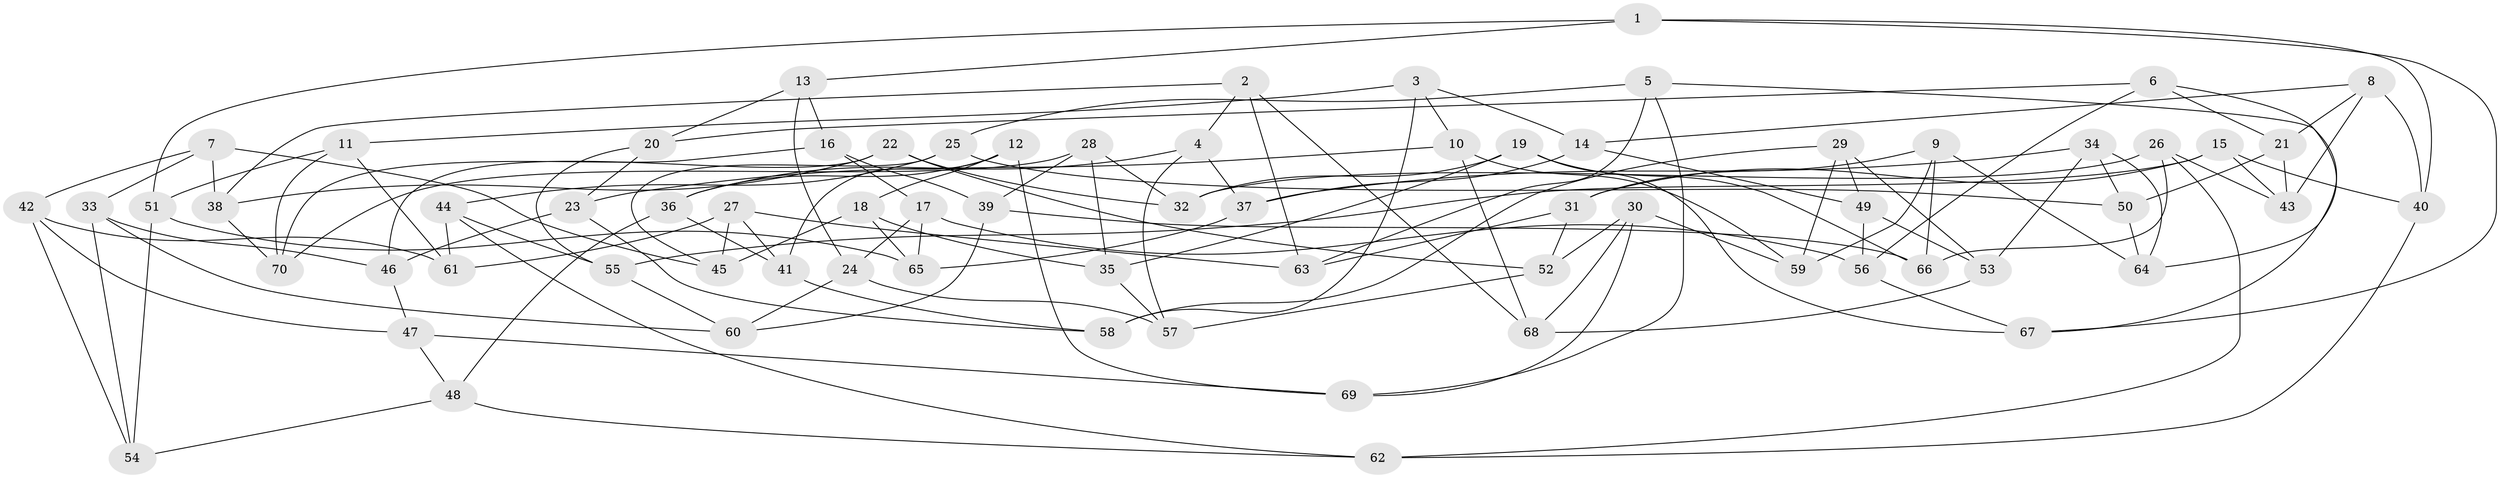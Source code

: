 // coarse degree distribution, {6: 0.23809523809523808, 7: 0.14285714285714285, 9: 0.14285714285714285, 11: 0.047619047619047616, 8: 0.09523809523809523, 10: 0.047619047619047616, 5: 0.14285714285714285, 4: 0.14285714285714285}
// Generated by graph-tools (version 1.1) at 2025/20/03/04/25 18:20:29]
// undirected, 70 vertices, 140 edges
graph export_dot {
graph [start="1"]
  node [color=gray90,style=filled];
  1;
  2;
  3;
  4;
  5;
  6;
  7;
  8;
  9;
  10;
  11;
  12;
  13;
  14;
  15;
  16;
  17;
  18;
  19;
  20;
  21;
  22;
  23;
  24;
  25;
  26;
  27;
  28;
  29;
  30;
  31;
  32;
  33;
  34;
  35;
  36;
  37;
  38;
  39;
  40;
  41;
  42;
  43;
  44;
  45;
  46;
  47;
  48;
  49;
  50;
  51;
  52;
  53;
  54;
  55;
  56;
  57;
  58;
  59;
  60;
  61;
  62;
  63;
  64;
  65;
  66;
  67;
  68;
  69;
  70;
  1 -- 13;
  1 -- 51;
  1 -- 40;
  1 -- 67;
  2 -- 63;
  2 -- 38;
  2 -- 68;
  2 -- 4;
  3 -- 14;
  3 -- 10;
  3 -- 11;
  3 -- 58;
  4 -- 57;
  4 -- 37;
  4 -- 36;
  5 -- 25;
  5 -- 69;
  5 -- 67;
  5 -- 63;
  6 -- 64;
  6 -- 21;
  6 -- 20;
  6 -- 56;
  7 -- 33;
  7 -- 42;
  7 -- 45;
  7 -- 38;
  8 -- 14;
  8 -- 43;
  8 -- 40;
  8 -- 21;
  9 -- 64;
  9 -- 59;
  9 -- 31;
  9 -- 66;
  10 -- 68;
  10 -- 23;
  10 -- 59;
  11 -- 61;
  11 -- 70;
  11 -- 51;
  12 -- 18;
  12 -- 69;
  12 -- 41;
  12 -- 36;
  13 -- 24;
  13 -- 16;
  13 -- 20;
  14 -- 49;
  14 -- 37;
  15 -- 43;
  15 -- 40;
  15 -- 31;
  15 -- 55;
  16 -- 17;
  16 -- 70;
  16 -- 39;
  17 -- 65;
  17 -- 56;
  17 -- 24;
  18 -- 45;
  18 -- 65;
  18 -- 35;
  19 -- 66;
  19 -- 67;
  19 -- 32;
  19 -- 35;
  20 -- 23;
  20 -- 55;
  21 -- 50;
  21 -- 43;
  22 -- 46;
  22 -- 32;
  22 -- 38;
  22 -- 52;
  23 -- 58;
  23 -- 46;
  24 -- 57;
  24 -- 60;
  25 -- 45;
  25 -- 50;
  25 -- 44;
  26 -- 66;
  26 -- 43;
  26 -- 62;
  26 -- 32;
  27 -- 45;
  27 -- 41;
  27 -- 61;
  27 -- 63;
  28 -- 39;
  28 -- 35;
  28 -- 70;
  28 -- 32;
  29 -- 58;
  29 -- 53;
  29 -- 49;
  29 -- 59;
  30 -- 59;
  30 -- 68;
  30 -- 52;
  30 -- 69;
  31 -- 52;
  31 -- 63;
  33 -- 60;
  33 -- 54;
  33 -- 46;
  34 -- 53;
  34 -- 37;
  34 -- 64;
  34 -- 50;
  35 -- 57;
  36 -- 48;
  36 -- 41;
  37 -- 65;
  38 -- 70;
  39 -- 60;
  39 -- 66;
  40 -- 62;
  41 -- 58;
  42 -- 47;
  42 -- 61;
  42 -- 54;
  44 -- 61;
  44 -- 62;
  44 -- 55;
  46 -- 47;
  47 -- 69;
  47 -- 48;
  48 -- 62;
  48 -- 54;
  49 -- 53;
  49 -- 56;
  50 -- 64;
  51 -- 54;
  51 -- 65;
  52 -- 57;
  53 -- 68;
  55 -- 60;
  56 -- 67;
}
